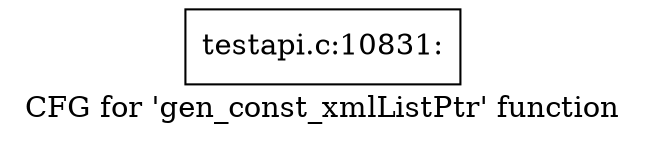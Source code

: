 digraph "CFG for 'gen_const_xmlListPtr' function" {
	label="CFG for 'gen_const_xmlListPtr' function";

	Node0x46440a0 [shape=record,label="{testapi.c:10831:}"];
}
